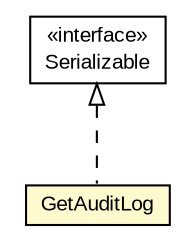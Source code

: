 #!/usr/local/bin/dot
#
# Class diagram 
# Generated by UMLGraph version R5_6-24-gf6e263 (http://www.umlgraph.org/)
#

digraph G {
	edge [fontname="arial",fontsize=10,labelfontname="arial",labelfontsize=10];
	node [fontname="arial",fontsize=10,shape=plaintext];
	nodesep=0.25;
	ranksep=0.5;
	// org.miloss.fgsms.services.interfaces.dataaccessservice.GetAuditLog
	c442773 [label=<<table title="org.miloss.fgsms.services.interfaces.dataaccessservice.GetAuditLog" border="0" cellborder="1" cellspacing="0" cellpadding="2" port="p" bgcolor="lemonChiffon" href="./GetAuditLog.html">
		<tr><td><table border="0" cellspacing="0" cellpadding="1">
<tr><td align="center" balign="center"> GetAuditLog </td></tr>
		</table></td></tr>
		</table>>, URL="./GetAuditLog.html", fontname="arial", fontcolor="black", fontsize=10.0];
	//org.miloss.fgsms.services.interfaces.dataaccessservice.GetAuditLog implements java.io.Serializable
	c443589:p -> c442773:p [dir=back,arrowtail=empty,style=dashed];
	// java.io.Serializable
	c443589 [label=<<table title="java.io.Serializable" border="0" cellborder="1" cellspacing="0" cellpadding="2" port="p" href="http://java.sun.com/j2se/1.4.2/docs/api/java/io/Serializable.html">
		<tr><td><table border="0" cellspacing="0" cellpadding="1">
<tr><td align="center" balign="center"> &#171;interface&#187; </td></tr>
<tr><td align="center" balign="center"> Serializable </td></tr>
		</table></td></tr>
		</table>>, URL="http://java.sun.com/j2se/1.4.2/docs/api/java/io/Serializable.html", fontname="arial", fontcolor="black", fontsize=10.0];
}

